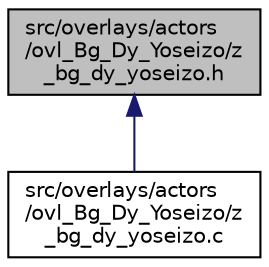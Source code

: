 digraph "src/overlays/actors/ovl_Bg_Dy_Yoseizo/z_bg_dy_yoseizo.h"
{
 // LATEX_PDF_SIZE
  edge [fontname="Helvetica",fontsize="10",labelfontname="Helvetica",labelfontsize="10"];
  node [fontname="Helvetica",fontsize="10",shape=record];
  Node1 [label="src/overlays/actors\l/ovl_Bg_Dy_Yoseizo/z\l_bg_dy_yoseizo.h",height=0.2,width=0.4,color="black", fillcolor="grey75", style="filled", fontcolor="black",tooltip=" "];
  Node1 -> Node2 [dir="back",color="midnightblue",fontsize="10",style="solid",fontname="Helvetica"];
  Node2 [label="src/overlays/actors\l/ovl_Bg_Dy_Yoseizo/z\l_bg_dy_yoseizo.c",height=0.2,width=0.4,color="black", fillcolor="white", style="filled",URL="$dd/dd9/z__bg__dy__yoseizo_8c.html",tooltip=" "];
}
